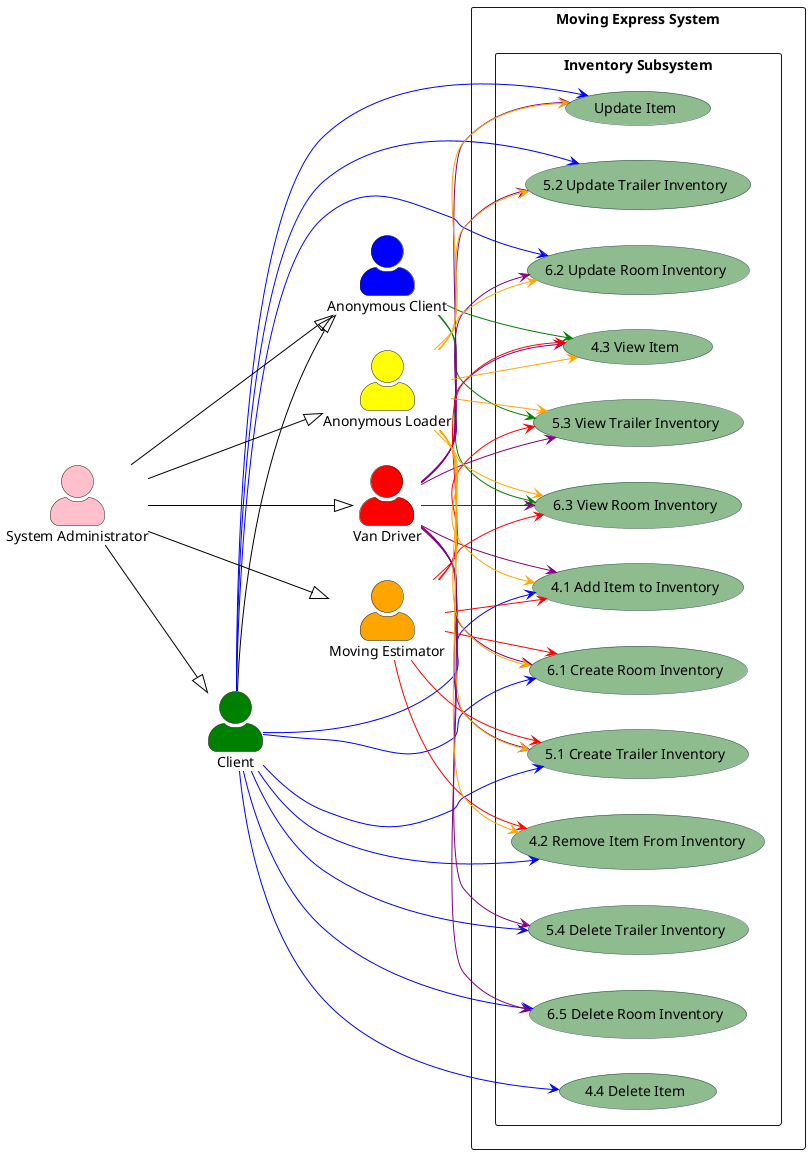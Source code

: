 @startuml

left to right direction
skinparam actorStyle awesome
skinparam usecase {
    BackgroundColor DarkSeaGreen
    BorderColor DarkSlateGray
    ArrowColor Black
    ActorBorderColor black
    ActorFontName Courier
    ActorBackgroundColor<< Human >> Gold
}

actor  "Anonymous Client" #Blue
actor  "Anonymous Loader" #Yellow
actor  "Client" #Green
actor  "Van Driver" #Red
actor  "Moving Estimator" #Orange
actor  "System Administrator" as Admin #Pink


rectangle "Moving Express System" {
    rectangle "Inventory Subsystem" {
      usecase "4.1 Add Item to Inventory"
      usecase "4.2 Remove Item From Inventory"
      usecase "5.1 Create Trailer Inventory"
      usecase "6.1 Create Room Inventory"
      usecase "Update Item"
      usecase "5.2 Update Trailer Inventory"
      usecase "6.2 Update Room Inventory"
      usecase "4.3 View Item"
      usecase "5.3 View Trailer Inventory"
      usecase "6.3 View Room Inventory"
      usecase "4.4 Delete Item"
      usecase "5.4 Delete Trailer Inventory"
      usecase "6.5 Delete Room Inventory"

    }
}


"Client" -[#Blue]-> "4.1 Add Item to Inventory"
"Client" -[#Blue]-> "4.2 Remove Item From Inventory"
"Client" -[#Blue]-> "5.1 Create Trailer Inventory"
"Client" -[#Blue]-> "6.1 Create Room Inventory"
"Client" -[#Blue]-> "Update Item"
"Client" -[#Blue]-> "5.2 Update Trailer Inventory"
"Client" -[#Blue]-> "6.2 Update Room Inventory"
"Client" -[#Blue]-> "4.4 Delete Item"
"Client" -[#Blue]-> "5.4 Delete Trailer Inventory"
"Client" -[#Blue]-> "6.5 Delete Room Inventory"


"Anonymous Client" -[#Green]-> "4.3 View Item"
"Anonymous Client" -[#Green]-> "5.3 View Trailer Inventory"
"Anonymous Client" -[#Green]-> "6.3 View Room Inventory"

"Van Driver" -[#Purple]-> "4.1 Add Item to Inventory"
"Van Driver" -[#Purple]-> "5.1 Create Trailer Inventory"
"Van Driver" -[#Purple]-> "6.1 Create Room Inventory"
"Van Driver" -[#Purple]-> "Update Item"
"Van Driver" -[#Purple]-> "5.2 Update Trailer Inventory"
"Van Driver" -[#Purple]-> "6.2 Update Room Inventory"
"Van Driver" -[#Purple]-> "4.3 View Item"
"Van Driver" -[#Purple]-> "5.3 View Trailer Inventory"
"Van Driver" -[#Purple]-> "6.3 View Room Inventory"
"Van Driver" -[#Purple]-> "6.5 Delete Room Inventory"
"Van Driver" -[#Purple]-> "5.4 Delete Trailer Inventory"


"Moving Estimator" -[#Red]-> "4.3 View Item"
"Moving Estimator" -[#Red]-> "5.3 View Trailer Inventory"
"Moving Estimator" -[#Red]-> "6.3 View Room Inventory"
"Moving Estimator" -[#Red]-> "4.1 Add Item to Inventory"
"Moving Estimator" -[#Red]-> "4.2 Remove Item From Inventory"
"Moving Estimator" -[#Red]-> "5.1 Create Trailer Inventory"
"Moving Estimator" -[#Red]-> "6.1 Create Room Inventory"



"Anonymous Loader" -[#Orange]-> "4.1 Add Item to Inventory"
"Anonymous Loader" -[#Orange]-> "5.1 Create Trailer Inventory"
"Anonymous Loader" -[#Orange]-> "6.1 Create Room Inventory"
"Anonymous Loader" -[#Orange]-> "Update Item"
"Anonymous Loader" -[#Orange]-> "5.2 Update Trailer Inventory"
"Anonymous Loader" -[#Orange]-> "6.2 Update Room Inventory"
"Anonymous Loader" -[#Orange]-> "4.3 View Item"
"Anonymous Loader" -[#Orange]-> "5.3 View Trailer Inventory"
"Anonymous Loader" -[#Orange]-> "6.3 View Room Inventory"
"Anonymous Loader" -[#Orange]-> "4.2 Remove Item From Inventory"



Admin --|> "Client"
Admin --|> "Anonymous Client"
Admin --|> "Anonymous Loader"
Admin --|> "Van Driver"
Admin --|> "Moving Estimator"



"Client" --|> "Anonymous Client"


/' Admin --> "Approve shipment" '/

@enduml